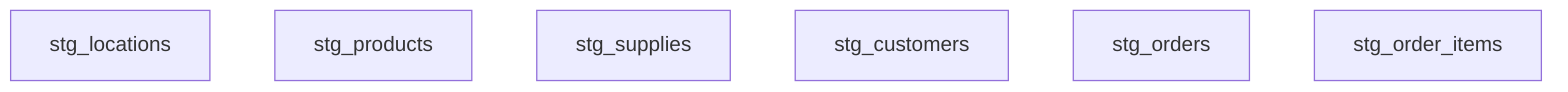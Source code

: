 graph TD
    stg_locations
    stg_products
    stg_supplies
    stg_customers
    stg_orders
    stg_order_items